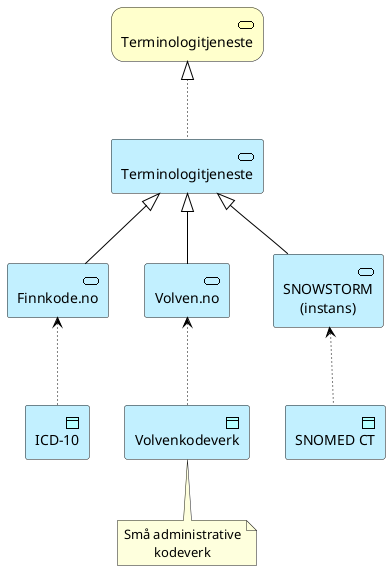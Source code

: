 @startuml
!include <archimate/Archimate>

archimate #Business "Terminologitjeneste" as termserviceb<<business-service>>

archimate #Application "Terminologitjeneste" as termservice<<service>>

archimate #Application "Finnkode.no" as finnkode<<service>>
archimate #Application "Volven.no" as volven<<service>>
archimate #Application "SNOWSTORM\n(instans)" as snowstorm<<service>>

archimate #Application "ICD-10" as icd10<<application-data-object>>
archimate #Application "SNOMED CT" as snomedct<<application-data-object>>
archimate #Application "Volvenkodeverk" as volvenkoder<<application-data-object>>
note "Små administrative\nkodeverk" as sma

Rel_Realization_Up(termservice, termserviceb)

termservice <|-down- finnkode
termservice <|-down- volven
termservice <|-down- snowstorm

Rel_Access_r(finnkode, icd10)
Rel_Access_r(snowstorm, snomedct)
Rel_Access_r(volven, volvenkoder)

volvenkoder .. sma

@enduml